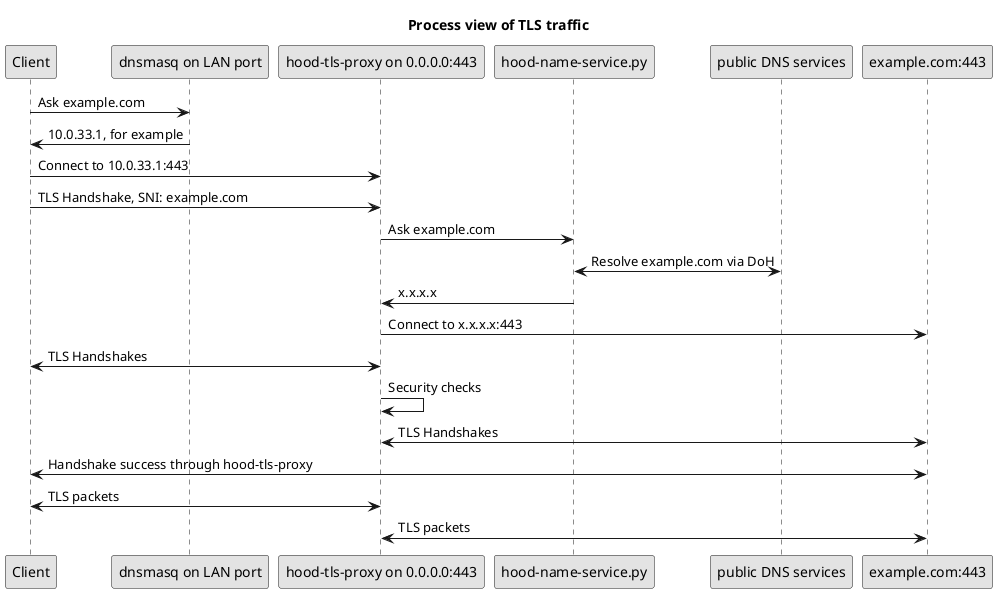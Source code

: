@startuml

skinparam monochrome true
skinparam shadowing false
skinparam defaultFontName Arial
skinparam componentStyle rectangle

title Process view of TLS traffic

participant "Client" as CLIENT
participant "dnsmasq on LAN port" as DNSLAN
participant "hood-tls-proxy on 0.0.0.0:443" as HOODTLS
participant "hood-name-service.py" as HOODNAME
participant "public DNS services" as PUBDNS
participant "example.com:443" as HTTP

CLIENT -> DNSLAN: Ask example.com
DNSLAN -> CLIENT: 10.0.33.1, for example
CLIENT -> HOODTLS: Connect to 10.0.33.1:443
CLIENT -> HOODTLS: TLS Handshake, SNI: example.com
HOODTLS -> HOODNAME: Ask example.com
HOODNAME <-> PUBDNS: Resolve example.com via DoH
HOODNAME -> HOODTLS: x.x.x.x
HOODTLS -> HTTP: Connect to x.x.x.x:443
HOODTLS <-> CLIENT: TLS Handshakes
HOODTLS -> HOODTLS: Security checks
HOODTLS <-> HTTP: TLS Handshakes
CLIENT <-> HTTP: Handshake success through hood-tls-proxy
HOODTLS <-> CLIENT: TLS packets
HOODTLS <-> HTTP: TLS packets


@enduml